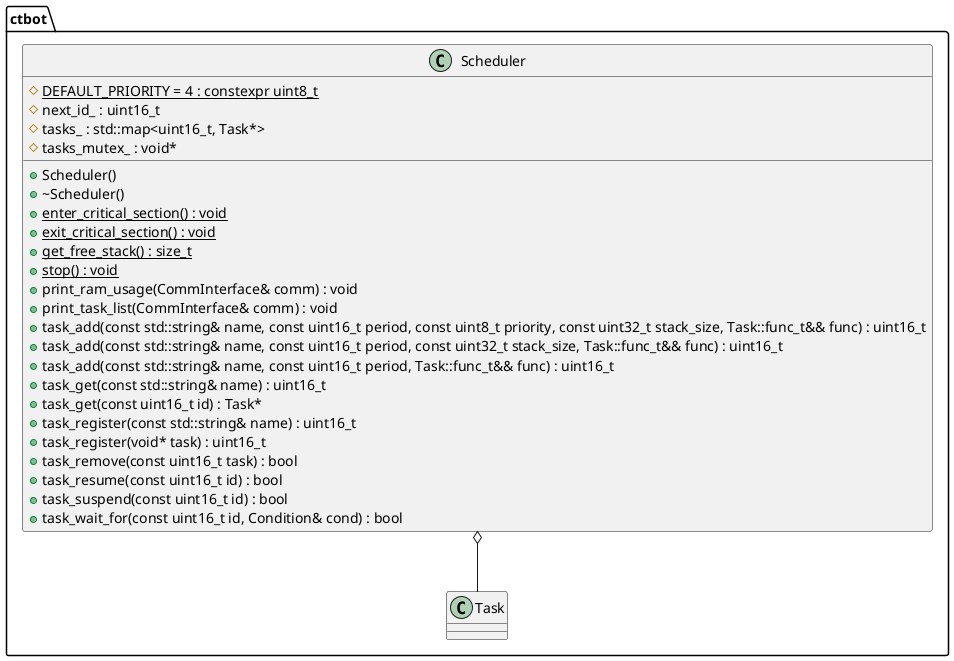 @startuml scheduler

namespace ctbot {
    class Scheduler {
        +Scheduler()
        +~Scheduler()
        +{static} enter_critical_section() : void
        +{static} exit_critical_section() : void
        +{static} get_free_stack() : size_t
        +{static} stop() : void
        +print_ram_usage(CommInterface& comm) : void
        +print_task_list(CommInterface& comm) : void
        +task_add(const std::string& name, const uint16_t period, const uint8_t priority, const uint32_t stack_size, Task::func_t&& func) : uint16_t
        +task_add(const std::string& name, const uint16_t period, const uint32_t stack_size, Task::func_t&& func) : uint16_t
        +task_add(const std::string& name, const uint16_t period, Task::func_t&& func) : uint16_t
        +task_get(const std::string& name) : uint16_t
        +task_get(const uint16_t id) : Task*
        +task_register(const std::string& name) : uint16_t
        +task_register(void* task) : uint16_t
        +task_remove(const uint16_t task) : bool
        +task_resume(const uint16_t id) : bool
        +task_suspend(const uint16_t id) : bool
        +task_wait_for(const uint16_t id, Condition& cond) : bool
        #{static} DEFAULT_PRIORITY = 4 : constexpr uint8_t
        #next_id_ : uint16_t
        #tasks_ : std::map<uint16_t, Task*>
        #tasks_mutex_ : void*
    }

    Scheduler o-- Task
}

@enduml
